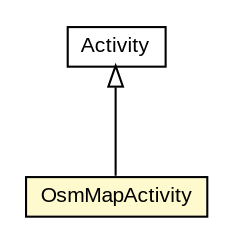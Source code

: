 #!/usr/local/bin/dot
#
# Class diagram 
# Generated by UMLGraph version R5_6-24-gf6e263 (http://www.umlgraph.org/)
#

digraph G {
	edge [fontname="arial",fontsize=10,labelfontname="arial",labelfontsize=10];
	node [fontname="arial",fontsize=10,shape=plaintext];
	nodesep=0.25;
	ranksep=0.5;
	// org.osmdroid.google.sample.OsmMapActivity
	c81171 [label=<<table title="org.osmdroid.google.sample.OsmMapActivity" border="0" cellborder="1" cellspacing="0" cellpadding="2" port="p" bgcolor="lemonChiffon" href="./OsmMapActivity.html">
		<tr><td><table border="0" cellspacing="0" cellpadding="1">
<tr><td align="center" balign="center"> OsmMapActivity </td></tr>
		</table></td></tr>
		</table>>, URL="./OsmMapActivity.html", fontname="arial", fontcolor="black", fontsize=10.0];
	//org.osmdroid.google.sample.OsmMapActivity extends Activity
	c81490:p -> c81171:p [dir=back,arrowtail=empty];
	// Activity
	c81490[label=<<table title="Activity" border="0" cellborder="1" cellspacing="0" cellpadding="2" port="p" href="http://java.sun.com/j2se/1.4.2/docs/api//Activity.html">
		<tr><td><table border="0" cellspacing="0" cellpadding="1">
<tr><td align="center" balign="center"> Activity </td></tr>
		</table></td></tr>
		</table>>, fontname="arial", fontcolor="black", fontsize=10.0];
}

